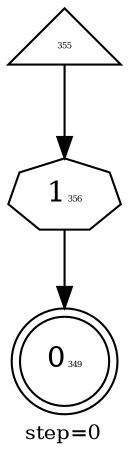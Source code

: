 digraph {
  graph  [labelloc=bottom,labeljust=left,fontsize="10",label="step=0"];
  "349" [shape=circle,peripheries="2",label=<0<FONT POINT-SIZE='4'>349</FONT>>,labelfontcolor=black,color=black];
  "355" [shape=triangle,peripheries="1",label=<<FONT POINT-SIZE='4'>355</FONT>>,labelfontcolor=black,color=black];
  "356" [label=<1<FONT POINT-SIZE='4'>356</FONT>>,peripheries="1",color=black,shape=septagon];
  "355" -> "356" [color=black];
  "356" -> "349" [color=black];
}
